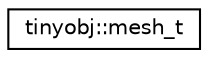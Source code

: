 digraph "Hijerarhija klasa u obliku grafa"
{
  edge [fontname="Helvetica",fontsize="10",labelfontname="Helvetica",labelfontsize="10"];
  node [fontname="Helvetica",fontsize="10",shape=record];
  rankdir="LR";
  Node0 [label="tinyobj::mesh_t",height=0.2,width=0.4,color="black", fillcolor="white", style="filled",URL="$structtinyobj_1_1mesh__t.html"];
}
